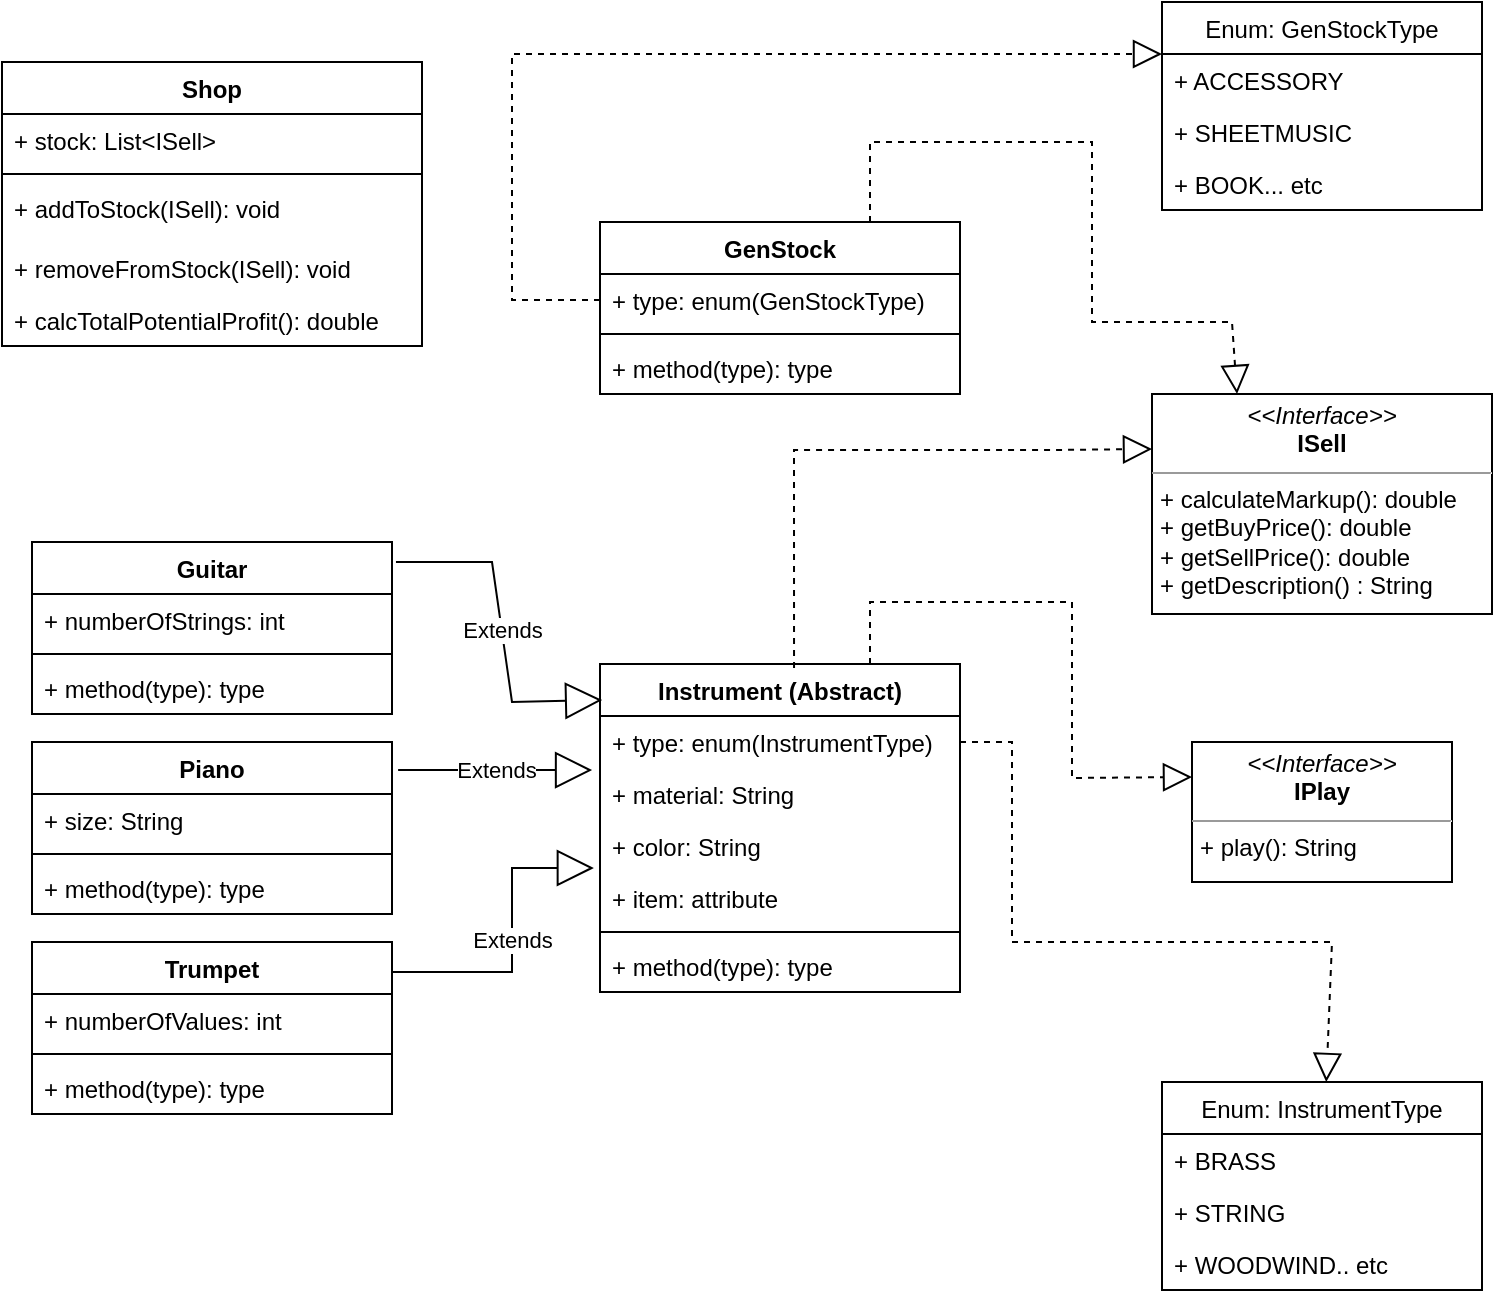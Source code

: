 <mxfile version="20.8.20" type="device"><diagram name="Page-1" id="ulLIUtSg8XB-K9rHQ4wO"><mxGraphModel dx="857" dy="863" grid="1" gridSize="10" guides="1" tooltips="1" connect="1" arrows="1" fold="1" page="1" pageScale="1" pageWidth="827" pageHeight="1169" math="0" shadow="0"><root><mxCell id="0"/><mxCell id="1" parent="0"/><mxCell id="KXB-gfTzUrAj2zmOV3Xz-1" value="&lt;p style=&quot;margin:0px;margin-top:4px;text-align:center;&quot;&gt;&lt;i&gt;&amp;lt;&amp;lt;Interface&amp;gt;&amp;gt;&lt;/i&gt;&lt;br&gt;&lt;b&gt;IPlay&lt;/b&gt;&lt;/p&gt;&lt;hr size=&quot;1&quot;&gt;&lt;p style=&quot;margin:0px;margin-left:4px;&quot;&gt;&lt;span style=&quot;background-color: initial;&quot;&gt;+ play(): String&lt;/span&gt;&lt;/p&gt;" style="verticalAlign=top;align=left;overflow=fill;fontSize=12;fontFamily=Helvetica;html=1;" vertex="1" parent="1"><mxGeometry x="620" y="570" width="130" height="70" as="geometry"/></mxCell><mxCell id="KXB-gfTzUrAj2zmOV3Xz-2" value="&lt;p style=&quot;margin:0px;margin-top:4px;text-align:center;&quot;&gt;&lt;i&gt;&amp;lt;&amp;lt;Interface&amp;gt;&amp;gt;&lt;/i&gt;&lt;br&gt;&lt;b&gt;ISell&lt;/b&gt;&lt;/p&gt;&lt;hr size=&quot;1&quot;&gt;&lt;p style=&quot;margin:0px;margin-left:4px;&quot;&gt;&lt;span style=&quot;background-color: initial;&quot;&gt;+ calculateMarkup(): doubl&lt;/span&gt;&lt;span style=&quot;background-color: initial;&quot;&gt;e&lt;/span&gt;&lt;/p&gt;&lt;p style=&quot;margin:0px;margin-left:4px;&quot;&gt;&lt;span style=&quot;background-color: initial;&quot;&gt;+ getBuyPrice(): double&lt;/span&gt;&lt;/p&gt;&lt;p style=&quot;margin:0px;margin-left:4px;&quot;&gt;&lt;span style=&quot;background-color: initial;&quot;&gt;+ getSellPrice(): double&lt;/span&gt;&lt;/p&gt;&lt;p style=&quot;margin:0px;margin-left:4px;&quot;&gt;&lt;span style=&quot;background-color: initial;&quot;&gt;+ getDescription() : String&lt;/span&gt;&lt;/p&gt;" style="verticalAlign=top;align=left;overflow=fill;fontSize=12;fontFamily=Helvetica;html=1;" vertex="1" parent="1"><mxGeometry x="600" y="396" width="170" height="110" as="geometry"/></mxCell><mxCell id="KXB-gfTzUrAj2zmOV3Xz-3" value="Instrument (Abstract)" style="swimlane;fontStyle=1;align=center;verticalAlign=top;childLayout=stackLayout;horizontal=1;startSize=26;horizontalStack=0;resizeParent=1;resizeParentMax=0;resizeLast=0;collapsible=1;marginBottom=0;" vertex="1" parent="1"><mxGeometry x="324" y="531" width="180" height="164" as="geometry"/></mxCell><mxCell id="KXB-gfTzUrAj2zmOV3Xz-4" value="+ type: enum(InstrumentType)" style="text;strokeColor=none;fillColor=none;align=left;verticalAlign=top;spacingLeft=4;spacingRight=4;overflow=hidden;rotatable=0;points=[[0,0.5],[1,0.5]];portConstraint=eastwest;" vertex="1" parent="KXB-gfTzUrAj2zmOV3Xz-3"><mxGeometry y="26" width="180" height="26" as="geometry"/></mxCell><mxCell id="KXB-gfTzUrAj2zmOV3Xz-7" value="+ material: String" style="text;strokeColor=none;fillColor=none;align=left;verticalAlign=top;spacingLeft=4;spacingRight=4;overflow=hidden;rotatable=0;points=[[0,0.5],[1,0.5]];portConstraint=eastwest;" vertex="1" parent="KXB-gfTzUrAj2zmOV3Xz-3"><mxGeometry y="52" width="180" height="26" as="geometry"/></mxCell><mxCell id="KXB-gfTzUrAj2zmOV3Xz-8" value="+ color: String" style="text;strokeColor=none;fillColor=none;align=left;verticalAlign=top;spacingLeft=4;spacingRight=4;overflow=hidden;rotatable=0;points=[[0,0.5],[1,0.5]];portConstraint=eastwest;" vertex="1" parent="KXB-gfTzUrAj2zmOV3Xz-3"><mxGeometry y="78" width="180" height="26" as="geometry"/></mxCell><mxCell id="KXB-gfTzUrAj2zmOV3Xz-9" value="+ item: attribute" style="text;strokeColor=none;fillColor=none;align=left;verticalAlign=top;spacingLeft=4;spacingRight=4;overflow=hidden;rotatable=0;points=[[0,0.5],[1,0.5]];portConstraint=eastwest;" vertex="1" parent="KXB-gfTzUrAj2zmOV3Xz-3"><mxGeometry y="104" width="180" height="26" as="geometry"/></mxCell><mxCell id="KXB-gfTzUrAj2zmOV3Xz-5" value="" style="line;strokeWidth=1;fillColor=none;align=left;verticalAlign=middle;spacingTop=-1;spacingLeft=3;spacingRight=3;rotatable=0;labelPosition=right;points=[];portConstraint=eastwest;strokeColor=inherit;" vertex="1" parent="KXB-gfTzUrAj2zmOV3Xz-3"><mxGeometry y="130" width="180" height="8" as="geometry"/></mxCell><mxCell id="KXB-gfTzUrAj2zmOV3Xz-6" value="+ method(type): type" style="text;strokeColor=none;fillColor=none;align=left;verticalAlign=top;spacingLeft=4;spacingRight=4;overflow=hidden;rotatable=0;points=[[0,0.5],[1,0.5]];portConstraint=eastwest;" vertex="1" parent="KXB-gfTzUrAj2zmOV3Xz-3"><mxGeometry y="138" width="180" height="26" as="geometry"/></mxCell><mxCell id="KXB-gfTzUrAj2zmOV3Xz-10" value="Guitar" style="swimlane;fontStyle=1;align=center;verticalAlign=top;childLayout=stackLayout;horizontal=1;startSize=26;horizontalStack=0;resizeParent=1;resizeParentMax=0;resizeLast=0;collapsible=1;marginBottom=0;" vertex="1" parent="1"><mxGeometry x="40" y="470" width="180" height="86" as="geometry"/></mxCell><mxCell id="KXB-gfTzUrAj2zmOV3Xz-14" value="+ numberOfStrings: int" style="text;strokeColor=none;fillColor=none;align=left;verticalAlign=top;spacingLeft=4;spacingRight=4;overflow=hidden;rotatable=0;points=[[0,0.5],[1,0.5]];portConstraint=eastwest;" vertex="1" parent="KXB-gfTzUrAj2zmOV3Xz-10"><mxGeometry y="26" width="180" height="26" as="geometry"/></mxCell><mxCell id="KXB-gfTzUrAj2zmOV3Xz-15" value="" style="line;strokeWidth=1;fillColor=none;align=left;verticalAlign=middle;spacingTop=-1;spacingLeft=3;spacingRight=3;rotatable=0;labelPosition=right;points=[];portConstraint=eastwest;strokeColor=inherit;" vertex="1" parent="KXB-gfTzUrAj2zmOV3Xz-10"><mxGeometry y="52" width="180" height="8" as="geometry"/></mxCell><mxCell id="KXB-gfTzUrAj2zmOV3Xz-16" value="+ method(type): type" style="text;strokeColor=none;fillColor=none;align=left;verticalAlign=top;spacingLeft=4;spacingRight=4;overflow=hidden;rotatable=0;points=[[0,0.5],[1,0.5]];portConstraint=eastwest;" vertex="1" parent="KXB-gfTzUrAj2zmOV3Xz-10"><mxGeometry y="60" width="180" height="26" as="geometry"/></mxCell><mxCell id="KXB-gfTzUrAj2zmOV3Xz-17" value="Piano" style="swimlane;fontStyle=1;align=center;verticalAlign=top;childLayout=stackLayout;horizontal=1;startSize=26;horizontalStack=0;resizeParent=1;resizeParentMax=0;resizeLast=0;collapsible=1;marginBottom=0;" vertex="1" parent="1"><mxGeometry x="40" y="570" width="180" height="86" as="geometry"/></mxCell><mxCell id="KXB-gfTzUrAj2zmOV3Xz-21" value="+ size: String" style="text;strokeColor=none;fillColor=none;align=left;verticalAlign=top;spacingLeft=4;spacingRight=4;overflow=hidden;rotatable=0;points=[[0,0.5],[1,0.5]];portConstraint=eastwest;" vertex="1" parent="KXB-gfTzUrAj2zmOV3Xz-17"><mxGeometry y="26" width="180" height="26" as="geometry"/></mxCell><mxCell id="KXB-gfTzUrAj2zmOV3Xz-22" value="" style="line;strokeWidth=1;fillColor=none;align=left;verticalAlign=middle;spacingTop=-1;spacingLeft=3;spacingRight=3;rotatable=0;labelPosition=right;points=[];portConstraint=eastwest;strokeColor=inherit;" vertex="1" parent="KXB-gfTzUrAj2zmOV3Xz-17"><mxGeometry y="52" width="180" height="8" as="geometry"/></mxCell><mxCell id="KXB-gfTzUrAj2zmOV3Xz-23" value="+ method(type): type" style="text;strokeColor=none;fillColor=none;align=left;verticalAlign=top;spacingLeft=4;spacingRight=4;overflow=hidden;rotatable=0;points=[[0,0.5],[1,0.5]];portConstraint=eastwest;" vertex="1" parent="KXB-gfTzUrAj2zmOV3Xz-17"><mxGeometry y="60" width="180" height="26" as="geometry"/></mxCell><mxCell id="KXB-gfTzUrAj2zmOV3Xz-24" value="Trumpet" style="swimlane;fontStyle=1;align=center;verticalAlign=top;childLayout=stackLayout;horizontal=1;startSize=26;horizontalStack=0;resizeParent=1;resizeParentMax=0;resizeLast=0;collapsible=1;marginBottom=0;" vertex="1" parent="1"><mxGeometry x="40" y="670" width="180" height="86" as="geometry"/></mxCell><mxCell id="KXB-gfTzUrAj2zmOV3Xz-28" value="+ numberOfValues: int" style="text;strokeColor=none;fillColor=none;align=left;verticalAlign=top;spacingLeft=4;spacingRight=4;overflow=hidden;rotatable=0;points=[[0,0.5],[1,0.5]];portConstraint=eastwest;" vertex="1" parent="KXB-gfTzUrAj2zmOV3Xz-24"><mxGeometry y="26" width="180" height="26" as="geometry"/></mxCell><mxCell id="KXB-gfTzUrAj2zmOV3Xz-29" value="" style="line;strokeWidth=1;fillColor=none;align=left;verticalAlign=middle;spacingTop=-1;spacingLeft=3;spacingRight=3;rotatable=0;labelPosition=right;points=[];portConstraint=eastwest;strokeColor=inherit;" vertex="1" parent="KXB-gfTzUrAj2zmOV3Xz-24"><mxGeometry y="52" width="180" height="8" as="geometry"/></mxCell><mxCell id="KXB-gfTzUrAj2zmOV3Xz-30" value="+ method(type): type" style="text;strokeColor=none;fillColor=none;align=left;verticalAlign=top;spacingLeft=4;spacingRight=4;overflow=hidden;rotatable=0;points=[[0,0.5],[1,0.5]];portConstraint=eastwest;" vertex="1" parent="KXB-gfTzUrAj2zmOV3Xz-24"><mxGeometry y="60" width="180" height="26" as="geometry"/></mxCell><mxCell id="KXB-gfTzUrAj2zmOV3Xz-32" value="GenStock" style="swimlane;fontStyle=1;align=center;verticalAlign=top;childLayout=stackLayout;horizontal=1;startSize=26;horizontalStack=0;resizeParent=1;resizeParentMax=0;resizeLast=0;collapsible=1;marginBottom=0;" vertex="1" parent="1"><mxGeometry x="324" y="310" width="180" height="86" as="geometry"/></mxCell><mxCell id="KXB-gfTzUrAj2zmOV3Xz-33" value="+ type: enum(GenStockType)" style="text;strokeColor=none;fillColor=none;align=left;verticalAlign=top;spacingLeft=4;spacingRight=4;overflow=hidden;rotatable=0;points=[[0,0.5],[1,0.5]];portConstraint=eastwest;" vertex="1" parent="KXB-gfTzUrAj2zmOV3Xz-32"><mxGeometry y="26" width="180" height="26" as="geometry"/></mxCell><mxCell id="KXB-gfTzUrAj2zmOV3Xz-37" value="" style="line;strokeWidth=1;fillColor=none;align=left;verticalAlign=middle;spacingTop=-1;spacingLeft=3;spacingRight=3;rotatable=0;labelPosition=right;points=[];portConstraint=eastwest;strokeColor=inherit;" vertex="1" parent="KXB-gfTzUrAj2zmOV3Xz-32"><mxGeometry y="52" width="180" height="8" as="geometry"/></mxCell><mxCell id="KXB-gfTzUrAj2zmOV3Xz-38" value="+ method(type): type" style="text;strokeColor=none;fillColor=none;align=left;verticalAlign=top;spacingLeft=4;spacingRight=4;overflow=hidden;rotatable=0;points=[[0,0.5],[1,0.5]];portConstraint=eastwest;" vertex="1" parent="KXB-gfTzUrAj2zmOV3Xz-32"><mxGeometry y="60" width="180" height="26" as="geometry"/></mxCell><mxCell id="KXB-gfTzUrAj2zmOV3Xz-39" value="Enum: InstrumentType" style="swimlane;fontStyle=0;childLayout=stackLayout;horizontal=1;startSize=26;fillColor=none;horizontalStack=0;resizeParent=1;resizeParentMax=0;resizeLast=0;collapsible=1;marginBottom=0;" vertex="1" parent="1"><mxGeometry x="605" y="740" width="160" height="104" as="geometry"/></mxCell><mxCell id="KXB-gfTzUrAj2zmOV3Xz-40" value="+ BRASS" style="text;strokeColor=none;fillColor=none;align=left;verticalAlign=top;spacingLeft=4;spacingRight=4;overflow=hidden;rotatable=0;points=[[0,0.5],[1,0.5]];portConstraint=eastwest;" vertex="1" parent="KXB-gfTzUrAj2zmOV3Xz-39"><mxGeometry y="26" width="160" height="26" as="geometry"/></mxCell><mxCell id="KXB-gfTzUrAj2zmOV3Xz-41" value="+ STRING" style="text;strokeColor=none;fillColor=none;align=left;verticalAlign=top;spacingLeft=4;spacingRight=4;overflow=hidden;rotatable=0;points=[[0,0.5],[1,0.5]];portConstraint=eastwest;" vertex="1" parent="KXB-gfTzUrAj2zmOV3Xz-39"><mxGeometry y="52" width="160" height="26" as="geometry"/></mxCell><mxCell id="KXB-gfTzUrAj2zmOV3Xz-42" value="+ WOODWIND.. etc" style="text;strokeColor=none;fillColor=none;align=left;verticalAlign=top;spacingLeft=4;spacingRight=4;overflow=hidden;rotatable=0;points=[[0,0.5],[1,0.5]];portConstraint=eastwest;" vertex="1" parent="KXB-gfTzUrAj2zmOV3Xz-39"><mxGeometry y="78" width="160" height="26" as="geometry"/></mxCell><mxCell id="KXB-gfTzUrAj2zmOV3Xz-43" value="Enum: GenStockType" style="swimlane;fontStyle=0;childLayout=stackLayout;horizontal=1;startSize=26;fillColor=none;horizontalStack=0;resizeParent=1;resizeParentMax=0;resizeLast=0;collapsible=1;marginBottom=0;" vertex="1" parent="1"><mxGeometry x="605" y="200" width="160" height="104" as="geometry"/></mxCell><mxCell id="KXB-gfTzUrAj2zmOV3Xz-44" value="+ ACCESSORY" style="text;strokeColor=none;fillColor=none;align=left;verticalAlign=top;spacingLeft=4;spacingRight=4;overflow=hidden;rotatable=0;points=[[0,0.5],[1,0.5]];portConstraint=eastwest;" vertex="1" parent="KXB-gfTzUrAj2zmOV3Xz-43"><mxGeometry y="26" width="160" height="26" as="geometry"/></mxCell><mxCell id="KXB-gfTzUrAj2zmOV3Xz-45" value="+ SHEETMUSIC" style="text;strokeColor=none;fillColor=none;align=left;verticalAlign=top;spacingLeft=4;spacingRight=4;overflow=hidden;rotatable=0;points=[[0,0.5],[1,0.5]];portConstraint=eastwest;" vertex="1" parent="KXB-gfTzUrAj2zmOV3Xz-43"><mxGeometry y="52" width="160" height="26" as="geometry"/></mxCell><mxCell id="KXB-gfTzUrAj2zmOV3Xz-46" value="+ BOOK... etc" style="text;strokeColor=none;fillColor=none;align=left;verticalAlign=top;spacingLeft=4;spacingRight=4;overflow=hidden;rotatable=0;points=[[0,0.5],[1,0.5]];portConstraint=eastwest;" vertex="1" parent="KXB-gfTzUrAj2zmOV3Xz-43"><mxGeometry y="78" width="160" height="26" as="geometry"/></mxCell><mxCell id="KXB-gfTzUrAj2zmOV3Xz-47" value="Extends" style="endArrow=block;endSize=16;endFill=0;html=1;rounded=0;exitX=1.011;exitY=0.116;exitDx=0;exitDy=0;exitPerimeter=0;entryX=0.006;entryY=0.11;entryDx=0;entryDy=0;entryPerimeter=0;" edge="1" parent="1" source="KXB-gfTzUrAj2zmOV3Xz-10" target="KXB-gfTzUrAj2zmOV3Xz-3"><mxGeometry width="160" relative="1" as="geometry"><mxPoint x="350" y="460" as="sourcePoint"/><mxPoint x="510" y="460" as="targetPoint"/><Array as="points"><mxPoint x="270" y="480"/><mxPoint x="280" y="550"/></Array></mxGeometry></mxCell><mxCell id="KXB-gfTzUrAj2zmOV3Xz-48" value="Extends" style="endArrow=block;endSize=16;endFill=0;html=1;rounded=0;exitX=1.017;exitY=0.163;exitDx=0;exitDy=0;exitPerimeter=0;entryX=-0.022;entryY=0.039;entryDx=0;entryDy=0;entryPerimeter=0;" edge="1" parent="1" source="KXB-gfTzUrAj2zmOV3Xz-17" target="KXB-gfTzUrAj2zmOV3Xz-7"><mxGeometry width="160" relative="1" as="geometry"><mxPoint x="240" y="585" as="sourcePoint"/><mxPoint x="343" y="654" as="targetPoint"/></mxGeometry></mxCell><mxCell id="KXB-gfTzUrAj2zmOV3Xz-49" value="Extends" style="endArrow=block;endSize=16;endFill=0;html=1;rounded=0;exitX=1;exitY=0.174;exitDx=0;exitDy=0;exitPerimeter=0;entryX=-0.017;entryY=-0.077;entryDx=0;entryDy=0;entryPerimeter=0;" edge="1" parent="1" source="KXB-gfTzUrAj2zmOV3Xz-24" target="KXB-gfTzUrAj2zmOV3Xz-9"><mxGeometry width="160" relative="1" as="geometry"><mxPoint x="260" y="710" as="sourcePoint"/><mxPoint x="363" y="779" as="targetPoint"/><Array as="points"><mxPoint x="280" y="685"/><mxPoint x="280" y="633"/></Array></mxGeometry></mxCell><mxCell id="KXB-gfTzUrAj2zmOV3Xz-50" value="" style="endArrow=block;dashed=1;endFill=0;endSize=12;html=1;rounded=0;entryX=0;entryY=0.25;entryDx=0;entryDy=0;exitX=0.75;exitY=0;exitDx=0;exitDy=0;" edge="1" parent="1" source="KXB-gfTzUrAj2zmOV3Xz-3" target="KXB-gfTzUrAj2zmOV3Xz-1"><mxGeometry width="160" relative="1" as="geometry"><mxPoint x="440" y="556" as="sourcePoint"/><mxPoint x="600" y="556" as="targetPoint"/><Array as="points"><mxPoint x="459" y="500"/><mxPoint x="560" y="500"/><mxPoint x="560" y="588"/></Array></mxGeometry></mxCell><mxCell id="KXB-gfTzUrAj2zmOV3Xz-51" value="" style="endArrow=block;dashed=1;endFill=0;endSize=12;html=1;rounded=0;entryX=0;entryY=0.25;entryDx=0;entryDy=0;exitX=0.539;exitY=0.012;exitDx=0;exitDy=0;exitPerimeter=0;edgeStyle=orthogonalEdgeStyle;" edge="1" parent="1" source="KXB-gfTzUrAj2zmOV3Xz-3" target="KXB-gfTzUrAj2zmOV3Xz-2"><mxGeometry width="160" relative="1" as="geometry"><mxPoint x="444" y="449" as="sourcePoint"/><mxPoint x="605" y="506" as="targetPoint"/><Array as="points"><mxPoint x="421" y="424"/><mxPoint x="552" y="424"/></Array></mxGeometry></mxCell><mxCell id="KXB-gfTzUrAj2zmOV3Xz-52" value="" style="endArrow=block;dashed=1;endFill=0;endSize=12;html=1;rounded=0;exitX=1;exitY=0.5;exitDx=0;exitDy=0;" edge="1" parent="1" source="KXB-gfTzUrAj2zmOV3Xz-4" target="KXB-gfTzUrAj2zmOV3Xz-39"><mxGeometry width="160" relative="1" as="geometry"><mxPoint x="520" y="580" as="sourcePoint"/><mxPoint x="790" y="680" as="targetPoint"/><Array as="points"><mxPoint x="530" y="570"/><mxPoint x="530" y="670"/><mxPoint x="690" y="670"/></Array></mxGeometry></mxCell><mxCell id="KXB-gfTzUrAj2zmOV3Xz-53" value="" style="endArrow=block;dashed=1;endFill=0;endSize=12;html=1;rounded=0;entryX=0;entryY=0.25;entryDx=0;entryDy=0;exitX=0;exitY=0.5;exitDx=0;exitDy=0;edgeStyle=orthogonalEdgeStyle;" edge="1" parent="1" source="KXB-gfTzUrAj2zmOV3Xz-33" target="KXB-gfTzUrAj2zmOV3Xz-43"><mxGeometry width="160" relative="1" as="geometry"><mxPoint x="504" y="350" as="sourcePoint"/><mxPoint x="540" y="140" as="targetPoint"/><Array as="points"><mxPoint x="280" y="349"/><mxPoint x="280" y="226"/></Array></mxGeometry></mxCell><mxCell id="KXB-gfTzUrAj2zmOV3Xz-54" value="" style="endArrow=block;dashed=1;endFill=0;endSize=12;html=1;rounded=0;exitX=0.75;exitY=0;exitDx=0;exitDy=0;entryX=0.25;entryY=0;entryDx=0;entryDy=0;" edge="1" parent="1" source="KXB-gfTzUrAj2zmOV3Xz-32" target="KXB-gfTzUrAj2zmOV3Xz-2"><mxGeometry width="160" relative="1" as="geometry"><mxPoint x="350" y="460" as="sourcePoint"/><mxPoint x="510" y="460" as="targetPoint"/><Array as="points"><mxPoint x="459" y="270"/><mxPoint x="570" y="270"/><mxPoint x="570" y="360"/><mxPoint x="640" y="360"/></Array></mxGeometry></mxCell><mxCell id="KXB-gfTzUrAj2zmOV3Xz-55" value="Shop" style="swimlane;fontStyle=1;align=center;verticalAlign=top;childLayout=stackLayout;horizontal=1;startSize=26;horizontalStack=0;resizeParent=1;resizeParentMax=0;resizeLast=0;collapsible=1;marginBottom=0;" vertex="1" parent="1"><mxGeometry x="25" y="230" width="210" height="142" as="geometry"/></mxCell><mxCell id="KXB-gfTzUrAj2zmOV3Xz-56" value="+ stock: List&lt;ISell&gt;" style="text;strokeColor=none;fillColor=none;align=left;verticalAlign=top;spacingLeft=4;spacingRight=4;overflow=hidden;rotatable=0;points=[[0,0.5],[1,0.5]];portConstraint=eastwest;" vertex="1" parent="KXB-gfTzUrAj2zmOV3Xz-55"><mxGeometry y="26" width="210" height="26" as="geometry"/></mxCell><mxCell id="KXB-gfTzUrAj2zmOV3Xz-57" value="" style="line;strokeWidth=1;fillColor=none;align=left;verticalAlign=middle;spacingTop=-1;spacingLeft=3;spacingRight=3;rotatable=0;labelPosition=right;points=[];portConstraint=eastwest;strokeColor=inherit;" vertex="1" parent="KXB-gfTzUrAj2zmOV3Xz-55"><mxGeometry y="52" width="210" height="8" as="geometry"/></mxCell><mxCell id="KXB-gfTzUrAj2zmOV3Xz-58" value="+ addToStock(ISell): void" style="text;strokeColor=none;fillColor=none;align=left;verticalAlign=top;spacingLeft=4;spacingRight=4;overflow=hidden;rotatable=0;points=[[0,0.5],[1,0.5]];portConstraint=eastwest;" vertex="1" parent="KXB-gfTzUrAj2zmOV3Xz-55"><mxGeometry y="60" width="210" height="30" as="geometry"/></mxCell><mxCell id="KXB-gfTzUrAj2zmOV3Xz-59" value="+ removeFromStock(ISell): void" style="text;strokeColor=none;fillColor=none;align=left;verticalAlign=top;spacingLeft=4;spacingRight=4;overflow=hidden;rotatable=0;points=[[0,0.5],[1,0.5]];portConstraint=eastwest;" vertex="1" parent="KXB-gfTzUrAj2zmOV3Xz-55"><mxGeometry y="90" width="210" height="26" as="geometry"/></mxCell><mxCell id="KXB-gfTzUrAj2zmOV3Xz-61" value="+ calcTotalPotentialProfit(): double" style="text;strokeColor=none;fillColor=none;align=left;verticalAlign=top;spacingLeft=4;spacingRight=4;overflow=hidden;rotatable=0;points=[[0,0.5],[1,0.5]];portConstraint=eastwest;" vertex="1" parent="KXB-gfTzUrAj2zmOV3Xz-55"><mxGeometry y="116" width="210" height="26" as="geometry"/></mxCell></root></mxGraphModel></diagram></mxfile>